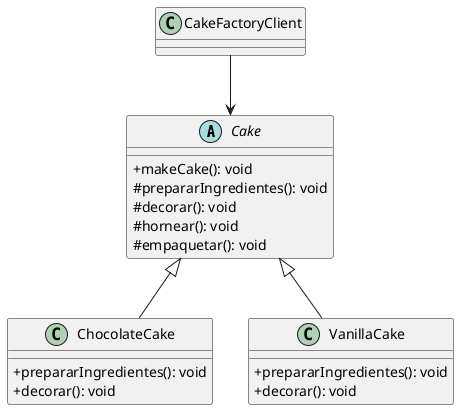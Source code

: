 @startuml gestor_archivos
skinparam ClassAttributeIconSize 0

abstract class Cake {
    +makeCake(): void
    +prepararIngredientes(): void
    +decorar(): void
    +hornear(): void
    +empaquetar(): void
}

class chocolateCale{
    +prepararIngredientes(): void
    +decorar(): void
}

class vanillaCake{
    +prepararIngredientes(): void
    +decorar(): void
}

class CakeFactoryClient{
}

@startuml gestor_archivos
skinparam ClassAttributeIconSize 0

abstract class Cake {
    +makeCake(): void
    #prepararIngredientes(): void
    #decorar(): void
    #hornear(): void
    #empaquetar(): void
}

class ChocolateCake {
    +prepararIngredientes(): void
    +decorar(): void
}

class VanillaCake {
    +prepararIngredientes(): void
    +decorar(): void
}

class CakeFactoryClient {
}

Cake <|-- ChocolateCake
Cake <|-- VanillaCake
CakeFactoryClient --> Cake
@enduml